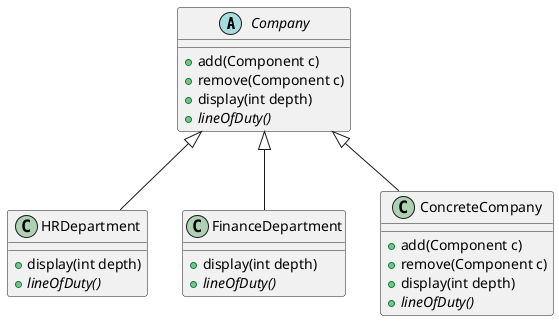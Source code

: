@startuml design

abstract Company{
    + add(Component c)
    + remove(Component c)
    + display(int depth)
    + {abstract} lineOfDuty()
}

class HRDepartment {
    + display(int depth)
    + {abstract} lineOfDuty()
}

class FinanceDepartment {
    + display(int depth)
    + {abstract} lineOfDuty()
}

class ConcreteCompany{
    + add(Component c)
    + remove(Component c)
    + display(int depth)
    + {abstract} lineOfDuty()
}

Company <|-- HRDepartment
Company <|-- FinanceDepartment
Company <|-- ConcreteCompany

@enduml